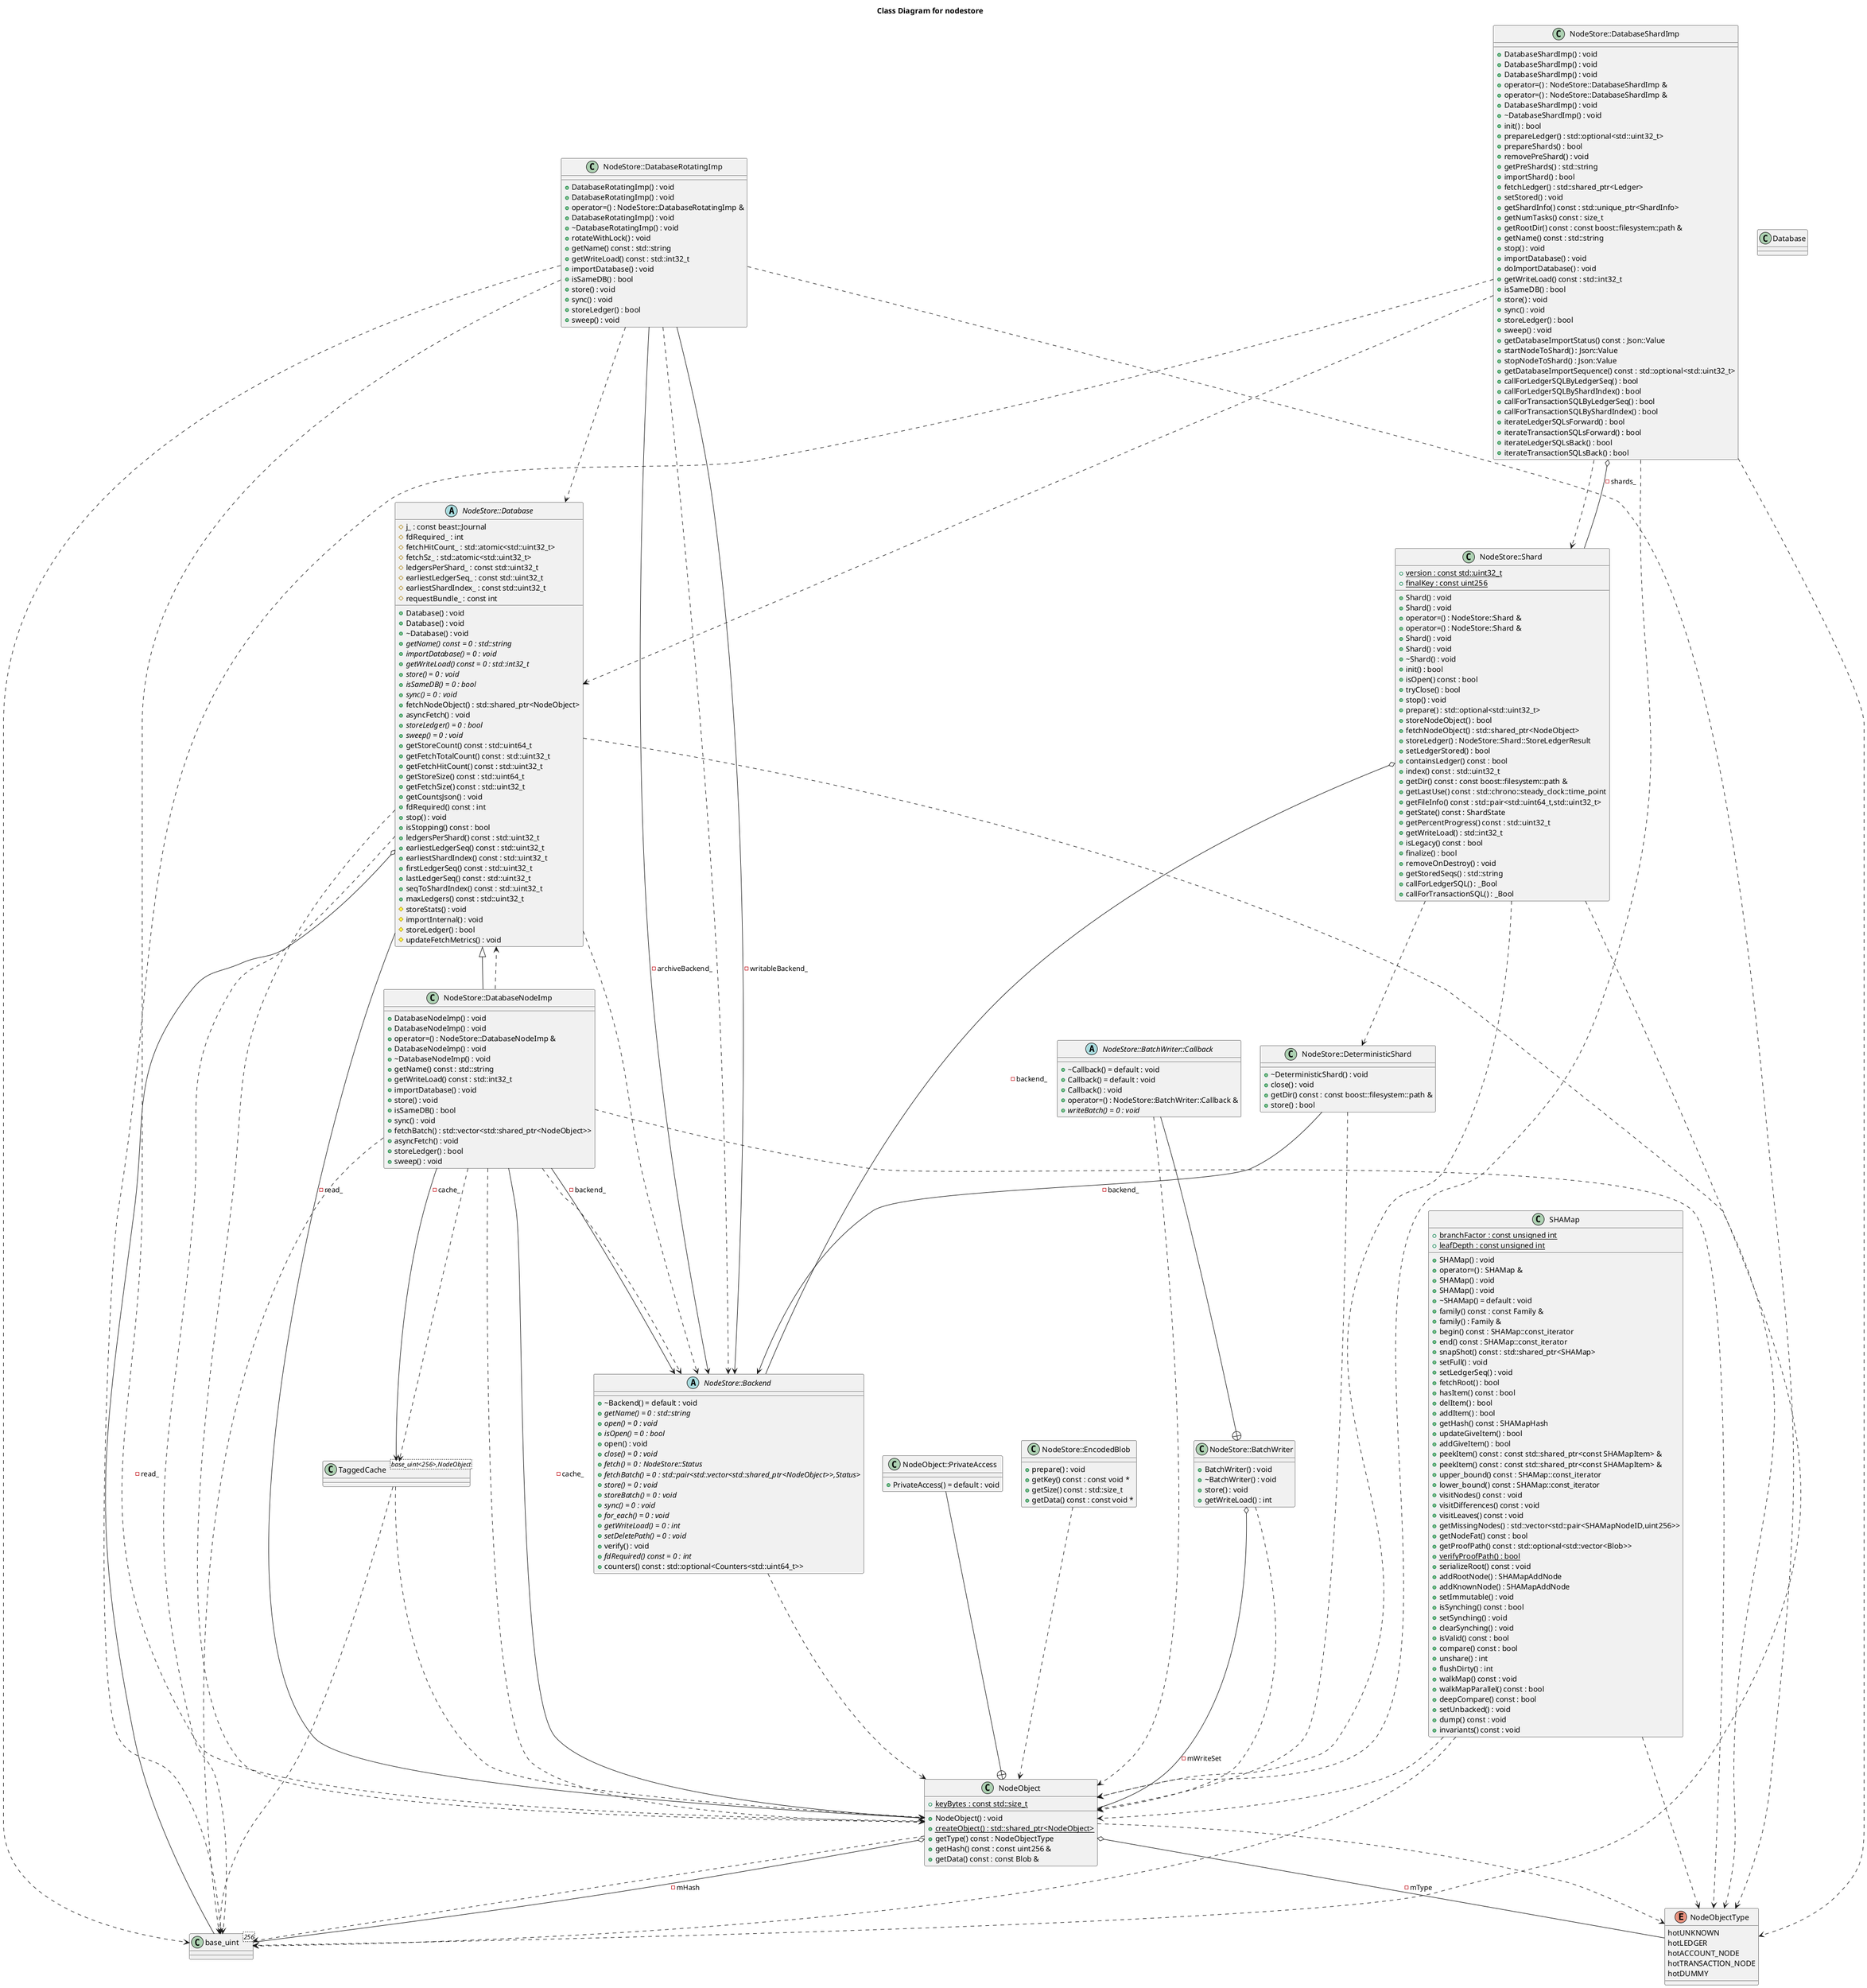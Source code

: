 @startuml
title Class Diagram for nodestore
enum "NodeObjectType" as C_0000855875579524244872
enum C_0000855875579524244872 {
hotUNKNOWN
hotLEDGER
hotACCOUNT_NODE
hotTRANSACTION_NODE
hotDUMMY
}
class "base_uint<256>" as C_0000434356742846908842
class C_0000434356742846908842 {
}
class "NodeObject" as C_0000259095379643657367
class C_0000259095379643657367 {
+NodeObject() : void
{static} +createObject() : std::shared_ptr<NodeObject>
+getType() const : NodeObjectType
+getHash() const : const uint256 &
+getData() const : const Blob &
{static} +keyBytes : const std::size_t
}
class "NodeObject::PrivateAccess" as C_0000536634694005451753
class C_0000536634694005451753 {
+PrivateAccess() = default : void
}
abstract "NodeStore::Backend" as C_0002214970677431989731
abstract C_0002214970677431989731 {
+~Backend() = default : void
{abstract} +getName() = 0 : std::string
{abstract} +open() = 0 : void
{abstract} +isOpen() = 0 : bool
+open() : void
{abstract} +close() = 0 : void
{abstract} +fetch() = 0 : NodeStore::Status
{abstract} +fetchBatch() = 0 : std::pair<std::vector<std::shared_ptr<NodeObject>>,Status>
{abstract} +store() = 0 : void
{abstract} +storeBatch() = 0 : void
{abstract} +sync() = 0 : void
{abstract} +for_each() = 0 : void
{abstract} +getWriteLoad() = 0 : int
{abstract} +setDeletePath() = 0 : void
+verify() : void
{abstract} +fdRequired() const = 0 : int
+counters() const : std::optional<Counters<std::uint64_t>>
}
abstract "NodeStore::Database" as C_0002069443800464145931
abstract C_0002069443800464145931 {
+Database() : void
+Database() : void
+~Database() : void
{abstract} +getName() const = 0 : std::string
{abstract} +importDatabase() = 0 : void
{abstract} +getWriteLoad() const = 0 : std::int32_t
{abstract} +store() = 0 : void
{abstract} +isSameDB() = 0 : bool
{abstract} +sync() = 0 : void
+fetchNodeObject() : std::shared_ptr<NodeObject>
+asyncFetch() : void
{abstract} +storeLedger() = 0 : bool
{abstract} +sweep() = 0 : void
+getStoreCount() const : std::uint64_t
+getFetchTotalCount() const : std::uint32_t
+getFetchHitCount() const : std::uint32_t
+getStoreSize() const : std::uint64_t
+getFetchSize() const : std::uint32_t
+getCountsJson() : void
+fdRequired() const : int
+stop() : void
+isStopping() const : bool
+ledgersPerShard() const : std::uint32_t
+earliestLedgerSeq() const : std::uint32_t
+earliestShardIndex() const : std::uint32_t
+firstLedgerSeq() const : std::uint32_t
+lastLedgerSeq() const : std::uint32_t
+seqToShardIndex() const : std::uint32_t
+maxLedgers() const : std::uint32_t
#storeStats() : void
#importInternal() : void
#storeLedger() : bool
#updateFetchMetrics() : void
#j_ : const beast::Journal
#fdRequired_ : int
#fetchHitCount_ : std::atomic<std::uint32_t>
#fetchSz_ : std::atomic<std::uint32_t>
#ledgersPerShard_ : const std::uint32_t
#earliestLedgerSeq_ : const std::uint32_t
#earliestShardIndex_ : const std::uint32_t
#requestBundle_ : const int
}
class "NodeStore::DatabaseNodeImp" as C_0001089131121863903009
class C_0001089131121863903009 {
+DatabaseNodeImp() : void
+DatabaseNodeImp() : void
+operator=() : NodeStore::DatabaseNodeImp &
+DatabaseNodeImp() : void
+~DatabaseNodeImp() : void
+getName() const : std::string
+getWriteLoad() const : std::int32_t
+importDatabase() : void
+store() : void
+isSameDB() : bool
+sync() : void
+fetchBatch() : std::vector<std::shared_ptr<NodeObject>>
+asyncFetch() : void
+storeLedger() : bool
+sweep() : void
}
class "NodeStore::DeterministicShard" as C_0000240241992813306142
class C_0000240241992813306142 {
+~DeterministicShard() : void
+close() : void
+getDir() const : const boost::filesystem::path &
+store() : bool
}
class "NodeStore::Shard" as C_0001343369207418016912
class C_0001343369207418016912 {
+Shard() : void
+Shard() : void
+operator=() : NodeStore::Shard &
+operator=() : NodeStore::Shard &
+Shard() : void
+Shard() : void
+~Shard() : void
+init() : bool
+isOpen() const : bool
+tryClose() : bool
+stop() : void
+prepare() : std::optional<std::uint32_t>
+storeNodeObject() : bool
+fetchNodeObject() : std::shared_ptr<NodeObject>
+storeLedger() : NodeStore::Shard::StoreLedgerResult
+setLedgerStored() : bool
+containsLedger() const : bool
+index() const : std::uint32_t
+getDir() const : const boost::filesystem::path &
+getLastUse() const : std::chrono::steady_clock::time_point
+getFileInfo() const : std::pair<std::uint64_t,std::uint32_t>
+getState() const : ShardState
+getPercentProgress() const : std::uint32_t
+getWriteLoad() : std::int32_t
+isLegacy() const : bool
+finalize() : bool
+removeOnDestroy() : void
+getStoredSeqs() : std::string
+callForLedgerSQL() : _Bool
+callForTransactionSQL() : _Bool
{static} +version : const std::uint32_t
{static} +finalKey : const uint256
}
class "NodeStore::BatchWriter" as C_0000286650811473765618
class C_0000286650811473765618 {
+BatchWriter() : void
+~BatchWriter() : void
+store() : void
+getWriteLoad() : int
}
abstract "NodeStore::BatchWriter::Callback" as C_0000948563456986781213
abstract C_0000948563456986781213 {
+~Callback() = default : void
+Callback() = default : void
+Callback() : void
+operator=() : NodeStore::BatchWriter::Callback &
{abstract} +writeBatch() = 0 : void
}
class "NodeStore::EncodedBlob" as C_0000312573841898533211
class C_0000312573841898533211 {
+prepare() : void
+getKey() const : const void *
+getSize() const : std::size_t
+getData() const : const void *
}
class "NodeStore::DatabaseRotatingImp" as C_0002032177822726797791
class C_0002032177822726797791 {
+DatabaseRotatingImp() : void
+DatabaseRotatingImp() : void
+operator=() : NodeStore::DatabaseRotatingImp &
+DatabaseRotatingImp() : void
+~DatabaseRotatingImp() : void
+rotateWithLock() : void
+getName() const : std::string
+getWriteLoad() const : std::int32_t
+importDatabase() : void
+isSameDB() : bool
+store() : void
+sync() : void
+storeLedger() : bool
+sweep() : void
}
class "NodeStore::DatabaseShardImp" as C_0002003532416511686684
class C_0002003532416511686684 {
+DatabaseShardImp() : void
+DatabaseShardImp() : void
+DatabaseShardImp() : void
+operator=() : NodeStore::DatabaseShardImp &
+operator=() : NodeStore::DatabaseShardImp &
+DatabaseShardImp() : void
+~DatabaseShardImp() : void
+init() : bool
+prepareLedger() : std::optional<std::uint32_t>
+prepareShards() : bool
+removePreShard() : void
+getPreShards() : std::string
+importShard() : bool
+fetchLedger() : std::shared_ptr<Ledger>
+setStored() : void
+getShardInfo() const : std::unique_ptr<ShardInfo>
+getNumTasks() const : size_t
+getRootDir() const : const boost::filesystem::path &
+getName() const : std::string
+stop() : void
+importDatabase() : void
+doImportDatabase() : void
+getWriteLoad() const : std::int32_t
+isSameDB() : bool
+store() : void
+sync() : void
+storeLedger() : bool
+sweep() : void
+getDatabaseImportStatus() const : Json::Value
+startNodeToShard() : Json::Value
+stopNodeToShard() : Json::Value
+getDatabaseImportSequence() const : std::optional<std::uint32_t>
+callForLedgerSQLByLedgerSeq() : bool
+callForLedgerSQLByShardIndex() : bool
+callForTransactionSQLByLedgerSeq() : bool
+callForTransactionSQLByShardIndex() : bool
+iterateLedgerSQLsForward() : bool
+iterateTransactionSQLsForward() : bool
+iterateLedgerSQLsBack() : bool
+iterateTransactionSQLsBack() : bool
}
class "TaggedCache<base_uint<256>,NodeObject>" as C_0000450662133949096416
class C_0000450662133949096416 {
}
class "SHAMap" as C_0001060376113924291884
class C_0001060376113924291884 {
+SHAMap() : void
+operator=() : SHAMap &
+SHAMap() : void
+SHAMap() : void
+~SHAMap() = default : void
+family() const : const Family &
+family() : Family &
+begin() const : SHAMap::const_iterator
+end() const : SHAMap::const_iterator
+snapShot() const : std::shared_ptr<SHAMap>
+setFull() : void
+setLedgerSeq() : void
+fetchRoot() : bool
+hasItem() const : bool
+delItem() : bool
+addItem() : bool
+getHash() const : SHAMapHash
+updateGiveItem() : bool
+addGiveItem() : bool
+peekItem() const : const std::shared_ptr<const SHAMapItem> &
+peekItem() const : const std::shared_ptr<const SHAMapItem> &
+upper_bound() const : SHAMap::const_iterator
+lower_bound() const : SHAMap::const_iterator
+visitNodes() const : void
+visitDifferences() const : void
+visitLeaves() const : void
+getMissingNodes() : std::vector<std::pair<SHAMapNodeID,uint256>>
+getNodeFat() const : bool
+getProofPath() const : std::optional<std::vector<Blob>>
{static} +verifyProofPath() : bool
+serializeRoot() const : void
+addRootNode() : SHAMapAddNode
+addKnownNode() : SHAMapAddNode
+setImmutable() : void
+isSynching() const : bool
+setSynching() : void
+clearSynching() : void
+isValid() const : bool
+compare() const : bool
+unshare() : int
+flushDirty() : int
+walkMap() const : void
+walkMapParallel() const : bool
+deepCompare() const : bool
+setUnbacked() : void
+dump() const : void
+invariants() const : void
{static} +branchFactor : const unsigned int
{static} +leafDepth : const unsigned int
}
class "Database" as C_0002085680201683292019
class C_0002085680201683292019 {
}
C_0000259095379643657367 ..> C_0000855875579524244872
C_0000259095379643657367 ..> C_0000434356742846908842
C_0000259095379643657367 o-- C_0000855875579524244872 : -mType
C_0000259095379643657367 o-- C_0000434356742846908842 : -mHash
C_0000536634694005451753 --+ C_0000259095379643657367
C_0002214970677431989731 ..> C_0000259095379643657367
C_0002069443800464145931 ..> C_0000855875579524244872
C_0002069443800464145931 ..> C_0000434356742846908842
C_0002069443800464145931 ..> C_0000259095379643657367
C_0002069443800464145931 ..> C_0002214970677431989731
C_0002069443800464145931 o-- C_0000434356742846908842 : -read_
C_0002069443800464145931 --> C_0000259095379643657367 : -read_
C_0001089131121863903009 ..> C_0002214970677431989731
C_0001089131121863903009 ..> C_0002069443800464145931
C_0001089131121863903009 ..> C_0000855875579524244872
C_0001089131121863903009 ..> C_0000434356742846908842
C_0001089131121863903009 ..> C_0000259095379643657367
C_0001089131121863903009 ..> C_0000450662133949096416
C_0001089131121863903009 --> C_0000450662133949096416 : -cache_
C_0001089131121863903009 --> C_0000259095379643657367 : -cache_
C_0001089131121863903009 --> C_0002214970677431989731 : -backend_
C_0002069443800464145931 <|-- C_0001089131121863903009
C_0000240241992813306142 ..> C_0000259095379643657367
C_0000240241992813306142 --> C_0002214970677431989731 : -backend_
C_0001343369207418016912 ..> C_0000259095379643657367
C_0001343369207418016912 ..> C_0000434356742846908842
C_0001343369207418016912 ..> C_0000240241992813306142
C_0001343369207418016912 o-- C_0002214970677431989731 : -backend_
C_0000286650811473765618 ..> C_0000259095379643657367
C_0000286650811473765618 o-- C_0000259095379643657367 : -mWriteSet
C_0000948563456986781213 --+ C_0000286650811473765618
C_0000948563456986781213 ..> C_0000259095379643657367
C_0000312573841898533211 ..> C_0000259095379643657367
C_0002032177822726797791 ..> C_0002214970677431989731
C_0002032177822726797791 ..> C_0002069443800464145931
C_0002032177822726797791 ..> C_0000855875579524244872
C_0002032177822726797791 ..> C_0000434356742846908842
C_0002032177822726797791 ..> C_0000259095379643657367
C_0002032177822726797791 --> C_0002214970677431989731 : -writableBackend_
C_0002032177822726797791 --> C_0002214970677431989731 : -archiveBackend_
C_0002003532416511686684 ..> C_0000434356742846908842
C_0002003532416511686684 ..> C_0002069443800464145931
C_0002003532416511686684 ..> C_0000855875579524244872
C_0002003532416511686684 ..> C_0000259095379643657367
C_0002003532416511686684 ..> C_0001343369207418016912
C_0002003532416511686684 o-- C_0001343369207418016912 : -shards_
C_0000450662133949096416 ..> C_0000434356742846908842
C_0000450662133949096416 ..> C_0000259095379643657367
C_0001060376113924291884 ..> C_0000434356742846908842
C_0001060376113924291884 ..> C_0000855875579524244872
C_0001060376113924291884 ..> C_0000259095379643657367
@enduml
